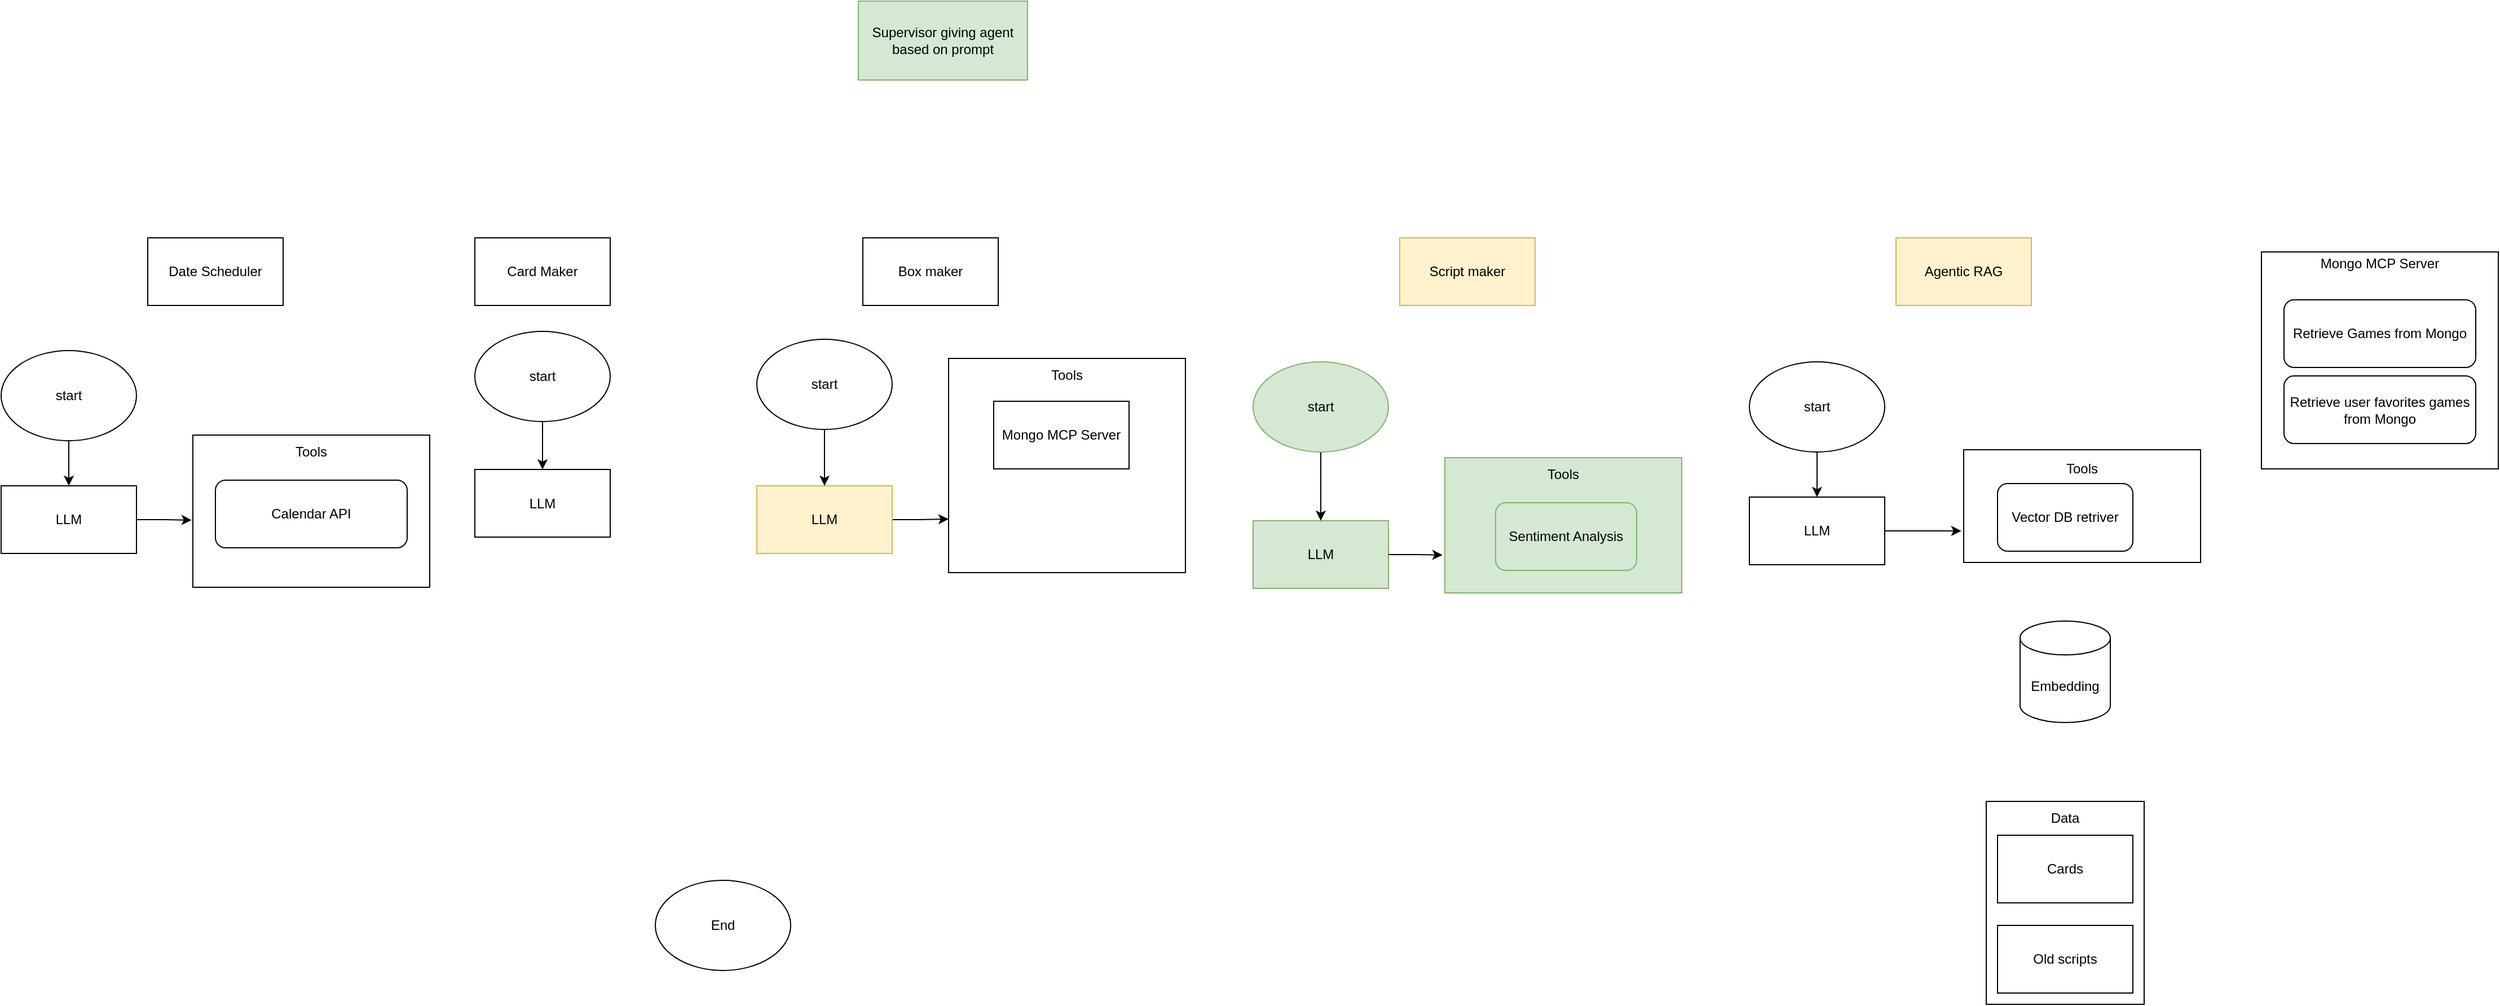 <mxfile version="26.1.1">
  <diagram name="‫עמוד-1‬" id="DI3qZcFAIZ2z5hM6odv8">
    <mxGraphModel dx="2261" dy="738" grid="1" gridSize="10" guides="1" tooltips="1" connect="1" arrows="1" fold="1" page="1" pageScale="1" pageWidth="827" pageHeight="1169" math="0" shadow="0">
      <root>
        <mxCell id="0" />
        <mxCell id="1" parent="0" />
        <mxCell id="bXJEPuBD1ownikjbYshO-33" value="" style="rounded=0;whiteSpace=wrap;html=1;" vertex="1" parent="1">
          <mxGeometry x="1410" y="890" width="140" height="180" as="geometry" />
        </mxCell>
        <mxCell id="bXJEPuBD1ownikjbYshO-29" value="" style="rounded=0;whiteSpace=wrap;html=1;" vertex="1" parent="1">
          <mxGeometry x="1654" y="402.5" width="210" height="192.5" as="geometry" />
        </mxCell>
        <mxCell id="iwIkaGXNoYvXrUVN33Zz-12" value="" style="rounded=0;whiteSpace=wrap;html=1;fillColor=#d5e8d4;strokeColor=#82b366;" parent="1" vertex="1">
          <mxGeometry x="930" y="585" width="210" height="120" as="geometry" />
        </mxCell>
        <mxCell id="iwIkaGXNoYvXrUVN33Zz-1" value="Supervisor giving agent based on prompt" style="rounded=0;whiteSpace=wrap;html=1;fillColor=#d5e8d4;strokeColor=#82b366;" parent="1" vertex="1">
          <mxGeometry x="410" y="180" width="150" height="70" as="geometry" />
        </mxCell>
        <mxCell id="iwIkaGXNoYvXrUVN33Zz-2" value="Script maker" style="rounded=0;whiteSpace=wrap;html=1;fillColor=#fff2cc;strokeColor=#d6b656;" parent="1" vertex="1">
          <mxGeometry x="890" y="390" width="120" height="60" as="geometry" />
        </mxCell>
        <mxCell id="iwIkaGXNoYvXrUVN33Zz-3" value="Date Scheduler" style="rounded=0;whiteSpace=wrap;html=1;" parent="1" vertex="1">
          <mxGeometry x="-220" y="390" width="120" height="60" as="geometry" />
        </mxCell>
        <mxCell id="iwIkaGXNoYvXrUVN33Zz-4" value="Box maker" style="rounded=0;whiteSpace=wrap;html=1;" parent="1" vertex="1">
          <mxGeometry x="414" y="390" width="120" height="60" as="geometry" />
        </mxCell>
        <mxCell id="iwIkaGXNoYvXrUVN33Zz-5" value="LLM" style="rounded=0;whiteSpace=wrap;html=1;fillColor=#d5e8d4;strokeColor=#82b366;" parent="1" vertex="1">
          <mxGeometry x="760" y="641" width="120" height="60" as="geometry" />
        </mxCell>
        <mxCell id="iwIkaGXNoYvXrUVN33Zz-10" value="" style="edgeStyle=orthogonalEdgeStyle;rounded=0;orthogonalLoop=1;jettySize=auto;html=1;entryX=0.5;entryY=0;entryDx=0;entryDy=0;" parent="1" source="iwIkaGXNoYvXrUVN33Zz-9" target="iwIkaGXNoYvXrUVN33Zz-5" edge="1">
          <mxGeometry relative="1" as="geometry">
            <mxPoint x="820" y="630" as="targetPoint" />
          </mxGeometry>
        </mxCell>
        <mxCell id="iwIkaGXNoYvXrUVN33Zz-9" value="start" style="ellipse;whiteSpace=wrap;html=1;fillColor=#d5e8d4;strokeColor=#82b366;" parent="1" vertex="1">
          <mxGeometry x="760" y="500" width="120" height="80" as="geometry" />
        </mxCell>
        <mxCell id="iwIkaGXNoYvXrUVN33Zz-11" value="Sentiment Analysis" style="rounded=1;whiteSpace=wrap;html=1;fillColor=#d5e8d4;strokeColor=#82b366;" parent="1" vertex="1">
          <mxGeometry x="975" y="625" width="125" height="60" as="geometry" />
        </mxCell>
        <mxCell id="iwIkaGXNoYvXrUVN33Zz-13" value="Tools" style="text;html=1;align=center;verticalAlign=middle;whiteSpace=wrap;rounded=0;" parent="1" vertex="1">
          <mxGeometry x="1005" y="585" width="60" height="30" as="geometry" />
        </mxCell>
        <mxCell id="iwIkaGXNoYvXrUVN33Zz-16" style="edgeStyle=orthogonalEdgeStyle;rounded=0;orthogonalLoop=1;jettySize=auto;html=1;entryX=-0.01;entryY=0.72;entryDx=0;entryDy=0;entryPerimeter=0;" parent="1" source="iwIkaGXNoYvXrUVN33Zz-5" target="iwIkaGXNoYvXrUVN33Zz-12" edge="1">
          <mxGeometry relative="1" as="geometry" />
        </mxCell>
        <mxCell id="iwIkaGXNoYvXrUVN33Zz-17" value="End" style="ellipse;whiteSpace=wrap;html=1;" parent="1" vertex="1">
          <mxGeometry x="230" y="960" width="120" height="80" as="geometry" />
        </mxCell>
        <mxCell id="bXJEPuBD1ownikjbYshO-27" style="edgeStyle=orthogonalEdgeStyle;rounded=0;orthogonalLoop=1;jettySize=auto;html=1;entryX=0;entryY=0.75;entryDx=0;entryDy=0;" edge="1" parent="1" source="iwIkaGXNoYvXrUVN33Zz-21" target="iwIkaGXNoYvXrUVN33Zz-24">
          <mxGeometry relative="1" as="geometry" />
        </mxCell>
        <mxCell id="iwIkaGXNoYvXrUVN33Zz-21" value="LLM" style="rounded=0;whiteSpace=wrap;html=1;fillColor=#fff2cc;strokeColor=#d6b656;" parent="1" vertex="1">
          <mxGeometry x="320" y="610" width="120" height="60" as="geometry" />
        </mxCell>
        <mxCell id="iwIkaGXNoYvXrUVN33Zz-27" value="" style="edgeStyle=orthogonalEdgeStyle;rounded=0;orthogonalLoop=1;jettySize=auto;html=1;entryX=0.5;entryY=0;entryDx=0;entryDy=0;" parent="1" source="iwIkaGXNoYvXrUVN33Zz-23" target="iwIkaGXNoYvXrUVN33Zz-21" edge="1">
          <mxGeometry relative="1" as="geometry">
            <mxPoint x="380" y="600" as="targetPoint" />
          </mxGeometry>
        </mxCell>
        <mxCell id="iwIkaGXNoYvXrUVN33Zz-23" value="start" style="ellipse;whiteSpace=wrap;html=1;" parent="1" vertex="1">
          <mxGeometry x="320" y="480" width="120" height="80" as="geometry" />
        </mxCell>
        <mxCell id="iwIkaGXNoYvXrUVN33Zz-24" value="" style="rounded=0;whiteSpace=wrap;html=1;" parent="1" vertex="1">
          <mxGeometry x="490" y="497" width="210" height="190" as="geometry" />
        </mxCell>
        <mxCell id="iwIkaGXNoYvXrUVN33Zz-25" value="Tools" style="text;html=1;align=center;verticalAlign=middle;whiteSpace=wrap;rounded=0;" parent="1" vertex="1">
          <mxGeometry x="565" y="497" width="60" height="30" as="geometry" />
        </mxCell>
        <mxCell id="iwIkaGXNoYvXrUVN33Zz-30" value="Retrieve Games from Mongo" style="rounded=1;whiteSpace=wrap;html=1;" parent="1" vertex="1">
          <mxGeometry x="1674" y="445" width="170" height="60" as="geometry" />
        </mxCell>
        <mxCell id="iwIkaGXNoYvXrUVN33Zz-32" value="Retrieve user favorites games from Mongo" style="rounded=1;whiteSpace=wrap;html=1;" parent="1" vertex="1">
          <mxGeometry x="1674" y="512.5" width="170" height="60" as="geometry" />
        </mxCell>
        <mxCell id="iwIkaGXNoYvXrUVN33Zz-35" value="Card Maker" style="rounded=0;whiteSpace=wrap;html=1;" parent="1" vertex="1">
          <mxGeometry x="70" y="390" width="120" height="60" as="geometry" />
        </mxCell>
        <mxCell id="iwIkaGXNoYvXrUVN33Zz-47" value="LLM" style="rounded=0;whiteSpace=wrap;html=1;" parent="1" vertex="1">
          <mxGeometry x="70" y="595.5" width="120" height="60" as="geometry" />
        </mxCell>
        <mxCell id="iwIkaGXNoYvXrUVN33Zz-48" value="" style="edgeStyle=orthogonalEdgeStyle;rounded=0;orthogonalLoop=1;jettySize=auto;html=1;entryX=0.5;entryY=0;entryDx=0;entryDy=0;" parent="1" source="iwIkaGXNoYvXrUVN33Zz-49" target="iwIkaGXNoYvXrUVN33Zz-47" edge="1">
          <mxGeometry relative="1" as="geometry">
            <mxPoint x="130" y="583" as="targetPoint" />
          </mxGeometry>
        </mxCell>
        <mxCell id="iwIkaGXNoYvXrUVN33Zz-49" value="start" style="ellipse;whiteSpace=wrap;html=1;" parent="1" vertex="1">
          <mxGeometry x="70" y="473" width="120" height="80" as="geometry" />
        </mxCell>
        <mxCell id="iwIkaGXNoYvXrUVN33Zz-69" value="LLM" style="rounded=0;whiteSpace=wrap;html=1;" parent="1" vertex="1">
          <mxGeometry x="-350" y="610" width="120" height="60" as="geometry" />
        </mxCell>
        <mxCell id="iwIkaGXNoYvXrUVN33Zz-70" value="" style="edgeStyle=orthogonalEdgeStyle;rounded=0;orthogonalLoop=1;jettySize=auto;html=1;" parent="1" source="iwIkaGXNoYvXrUVN33Zz-71" edge="1">
          <mxGeometry relative="1" as="geometry">
            <mxPoint x="-290" y="610" as="targetPoint" />
          </mxGeometry>
        </mxCell>
        <mxCell id="iwIkaGXNoYvXrUVN33Zz-71" value="start" style="ellipse;whiteSpace=wrap;html=1;" parent="1" vertex="1">
          <mxGeometry x="-350" y="490" width="120" height="80" as="geometry" />
        </mxCell>
        <mxCell id="iwIkaGXNoYvXrUVN33Zz-72" value="" style="rounded=0;whiteSpace=wrap;html=1;" parent="1" vertex="1">
          <mxGeometry x="-180" y="565" width="210" height="135" as="geometry" />
        </mxCell>
        <mxCell id="iwIkaGXNoYvXrUVN33Zz-73" value="Tools" style="text;html=1;align=center;verticalAlign=middle;whiteSpace=wrap;rounded=0;" parent="1" vertex="1">
          <mxGeometry x="-105" y="565" width="60" height="30" as="geometry" />
        </mxCell>
        <mxCell id="iwIkaGXNoYvXrUVN33Zz-76" value="Calendar API" style="rounded=1;whiteSpace=wrap;html=1;" parent="1" vertex="1">
          <mxGeometry x="-160" y="605" width="170" height="60" as="geometry" />
        </mxCell>
        <mxCell id="iwIkaGXNoYvXrUVN33Zz-80" style="edgeStyle=orthogonalEdgeStyle;rounded=0;orthogonalLoop=1;jettySize=auto;html=1;entryX=-0.005;entryY=0.559;entryDx=0;entryDy=0;entryPerimeter=0;" parent="1" source="iwIkaGXNoYvXrUVN33Zz-69" target="iwIkaGXNoYvXrUVN33Zz-72" edge="1">
          <mxGeometry relative="1" as="geometry" />
        </mxCell>
        <mxCell id="bXJEPuBD1ownikjbYshO-12" value="" style="rounded=0;whiteSpace=wrap;html=1;" vertex="1" parent="1">
          <mxGeometry x="1390" y="578" width="210" height="100" as="geometry" />
        </mxCell>
        <mxCell id="bXJEPuBD1ownikjbYshO-13" value="Agentic RAG" style="rounded=0;whiteSpace=wrap;html=1;fillColor=#fff2cc;strokeColor=#d6b656;" vertex="1" parent="1">
          <mxGeometry x="1330" y="390" width="120" height="60" as="geometry" />
        </mxCell>
        <mxCell id="bXJEPuBD1ownikjbYshO-14" value="LLM" style="rounded=0;whiteSpace=wrap;html=1;" vertex="1" parent="1">
          <mxGeometry x="1200" y="620" width="120" height="60" as="geometry" />
        </mxCell>
        <mxCell id="bXJEPuBD1ownikjbYshO-17" value="" style="edgeStyle=orthogonalEdgeStyle;rounded=0;orthogonalLoop=1;jettySize=auto;html=1;entryX=0.5;entryY=0;entryDx=0;entryDy=0;" edge="1" parent="1" source="bXJEPuBD1ownikjbYshO-18" target="bXJEPuBD1ownikjbYshO-14">
          <mxGeometry relative="1" as="geometry">
            <mxPoint x="1260" y="630" as="targetPoint" />
          </mxGeometry>
        </mxCell>
        <mxCell id="bXJEPuBD1ownikjbYshO-18" value="start" style="ellipse;whiteSpace=wrap;html=1;" vertex="1" parent="1">
          <mxGeometry x="1200" y="500" width="120" height="80" as="geometry" />
        </mxCell>
        <mxCell id="bXJEPuBD1ownikjbYshO-19" value="Vector DB retriver" style="rounded=1;whiteSpace=wrap;html=1;" vertex="1" parent="1">
          <mxGeometry x="1420" y="608" width="120" height="60" as="geometry" />
        </mxCell>
        <mxCell id="bXJEPuBD1ownikjbYshO-20" value="Tools" style="text;html=1;align=center;verticalAlign=middle;whiteSpace=wrap;rounded=0;" vertex="1" parent="1">
          <mxGeometry x="1465" y="580" width="60" height="30" as="geometry" />
        </mxCell>
        <mxCell id="bXJEPuBD1ownikjbYshO-21" style="edgeStyle=orthogonalEdgeStyle;rounded=0;orthogonalLoop=1;jettySize=auto;html=1;entryX=-0.01;entryY=0.72;entryDx=0;entryDy=0;entryPerimeter=0;" edge="1" parent="1" source="bXJEPuBD1ownikjbYshO-14" target="bXJEPuBD1ownikjbYshO-12">
          <mxGeometry relative="1" as="geometry" />
        </mxCell>
        <mxCell id="bXJEPuBD1ownikjbYshO-28" value="Mongo MCP Server" style="rounded=0;whiteSpace=wrap;html=1;" vertex="1" parent="1">
          <mxGeometry x="530" y="535" width="120" height="60" as="geometry" />
        </mxCell>
        <mxCell id="bXJEPuBD1ownikjbYshO-30" value="Mongo MCP Server" style="text;html=1;align=center;verticalAlign=middle;whiteSpace=wrap;rounded=0;" vertex="1" parent="1">
          <mxGeometry x="1694" y="402.5" width="130" height="20" as="geometry" />
        </mxCell>
        <mxCell id="bXJEPuBD1ownikjbYshO-31" value="Cards" style="rounded=0;whiteSpace=wrap;html=1;" vertex="1" parent="1">
          <mxGeometry x="1420" y="920" width="120" height="60" as="geometry" />
        </mxCell>
        <mxCell id="bXJEPuBD1ownikjbYshO-32" value="Old scripts" style="rounded=0;whiteSpace=wrap;html=1;" vertex="1" parent="1">
          <mxGeometry x="1420" y="1000" width="120" height="60" as="geometry" />
        </mxCell>
        <mxCell id="bXJEPuBD1ownikjbYshO-34" value="Data" style="text;html=1;align=center;verticalAlign=middle;whiteSpace=wrap;rounded=0;" vertex="1" parent="1">
          <mxGeometry x="1450" y="890" width="60" height="30" as="geometry" />
        </mxCell>
        <mxCell id="bXJEPuBD1ownikjbYshO-36" value="Embedding" style="shape=cylinder3;whiteSpace=wrap;html=1;boundedLbl=1;backgroundOutline=1;size=15;" vertex="1" parent="1">
          <mxGeometry x="1440" y="730" width="80" height="90" as="geometry" />
        </mxCell>
      </root>
    </mxGraphModel>
  </diagram>
</mxfile>
